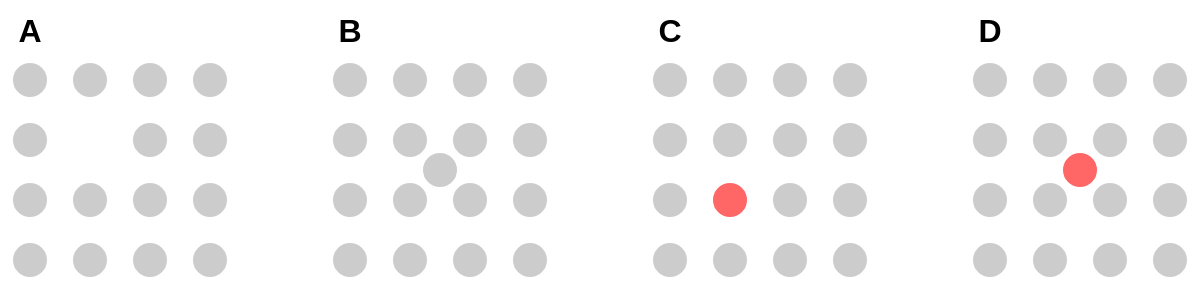 <mxfile version="24.8.4">
  <diagram name="Page-1" id="m1NpI7TjjSzxyWWmxVFN">
    <mxGraphModel dx="1562" dy="745" grid="1" gridSize="10" guides="1" tooltips="1" connect="1" arrows="1" fold="1" page="1" pageScale="1" pageWidth="850" pageHeight="1100" math="0" shadow="0">
      <root>
        <mxCell id="0" />
        <mxCell id="1" parent="0" />
        <mxCell id="rdQjn8Gyy4NNGXEL9tR6-1" value="" style="ellipse;whiteSpace=wrap;html=1;aspect=fixed;fillColor=#CCCCCC;strokeColor=#FFFFFF;strokeWidth=3;" vertex="1" parent="1">
          <mxGeometry x="20" y="240" width="20" height="20" as="geometry" />
        </mxCell>
        <mxCell id="rdQjn8Gyy4NNGXEL9tR6-2" value="" style="ellipse;whiteSpace=wrap;html=1;aspect=fixed;fillColor=#CCCCCC;strokeColor=#FFFFFF;strokeWidth=3;" vertex="1" parent="1">
          <mxGeometry x="50" y="240" width="20" height="20" as="geometry" />
        </mxCell>
        <mxCell id="rdQjn8Gyy4NNGXEL9tR6-6" value="" style="ellipse;whiteSpace=wrap;html=1;aspect=fixed;fillColor=#CCCCCC;strokeColor=#FFFFFF;strokeWidth=3;" vertex="1" parent="1">
          <mxGeometry x="80" y="240" width="20" height="20" as="geometry" />
        </mxCell>
        <mxCell id="rdQjn8Gyy4NNGXEL9tR6-7" value="" style="ellipse;whiteSpace=wrap;html=1;aspect=fixed;fillColor=#CCCCCC;strokeColor=#FFFFFF;strokeWidth=3;" vertex="1" parent="1">
          <mxGeometry x="110" y="240" width="20" height="20" as="geometry" />
        </mxCell>
        <mxCell id="rdQjn8Gyy4NNGXEL9tR6-8" value="" style="ellipse;whiteSpace=wrap;html=1;aspect=fixed;fillColor=#CCCCCC;strokeColor=#FFFFFF;strokeWidth=3;" vertex="1" parent="1">
          <mxGeometry x="20" y="270" width="20" height="20" as="geometry" />
        </mxCell>
        <mxCell id="rdQjn8Gyy4NNGXEL9tR6-10" value="" style="ellipse;whiteSpace=wrap;html=1;aspect=fixed;fillColor=#CCCCCC;strokeColor=#FFFFFF;strokeWidth=3;" vertex="1" parent="1">
          <mxGeometry x="80" y="270" width="20" height="20" as="geometry" />
        </mxCell>
        <mxCell id="rdQjn8Gyy4NNGXEL9tR6-11" value="" style="ellipse;whiteSpace=wrap;html=1;aspect=fixed;fillColor=#CCCCCC;strokeColor=#FFFFFF;strokeWidth=3;" vertex="1" parent="1">
          <mxGeometry x="110" y="270" width="20" height="20" as="geometry" />
        </mxCell>
        <mxCell id="rdQjn8Gyy4NNGXEL9tR6-12" value="" style="ellipse;whiteSpace=wrap;html=1;aspect=fixed;fillColor=#CCCCCC;strokeColor=#FFFFFF;strokeWidth=3;" vertex="1" parent="1">
          <mxGeometry x="20" y="300" width="20" height="20" as="geometry" />
        </mxCell>
        <mxCell id="rdQjn8Gyy4NNGXEL9tR6-13" value="" style="ellipse;whiteSpace=wrap;html=1;aspect=fixed;fillColor=#CCCCCC;strokeColor=#FFFFFF;strokeWidth=3;" vertex="1" parent="1">
          <mxGeometry x="50" y="300" width="20" height="20" as="geometry" />
        </mxCell>
        <mxCell id="rdQjn8Gyy4NNGXEL9tR6-14" value="" style="ellipse;whiteSpace=wrap;html=1;aspect=fixed;fillColor=#CCCCCC;strokeColor=#FFFFFF;strokeWidth=3;" vertex="1" parent="1">
          <mxGeometry x="80" y="300" width="20" height="20" as="geometry" />
        </mxCell>
        <mxCell id="rdQjn8Gyy4NNGXEL9tR6-15" value="" style="ellipse;whiteSpace=wrap;html=1;aspect=fixed;fillColor=#CCCCCC;strokeColor=#FFFFFF;strokeWidth=3;" vertex="1" parent="1">
          <mxGeometry x="110" y="300" width="20" height="20" as="geometry" />
        </mxCell>
        <mxCell id="rdQjn8Gyy4NNGXEL9tR6-16" value="" style="ellipse;whiteSpace=wrap;html=1;aspect=fixed;fillColor=#CCCCCC;strokeColor=#FFFFFF;strokeWidth=3;" vertex="1" parent="1">
          <mxGeometry x="20" y="330" width="20" height="20" as="geometry" />
        </mxCell>
        <mxCell id="rdQjn8Gyy4NNGXEL9tR6-17" value="" style="ellipse;whiteSpace=wrap;html=1;aspect=fixed;fillColor=#CCCCCC;strokeColor=#FFFFFF;strokeWidth=3;" vertex="1" parent="1">
          <mxGeometry x="50" y="330" width="20" height="20" as="geometry" />
        </mxCell>
        <mxCell id="rdQjn8Gyy4NNGXEL9tR6-18" value="" style="ellipse;whiteSpace=wrap;html=1;aspect=fixed;fillColor=#CCCCCC;strokeColor=#FFFFFF;strokeWidth=3;" vertex="1" parent="1">
          <mxGeometry x="80" y="330" width="20" height="20" as="geometry" />
        </mxCell>
        <mxCell id="rdQjn8Gyy4NNGXEL9tR6-19" value="" style="ellipse;whiteSpace=wrap;html=1;aspect=fixed;fillColor=#CCCCCC;strokeColor=#FFFFFF;strokeWidth=3;" vertex="1" parent="1">
          <mxGeometry x="110" y="330" width="20" height="20" as="geometry" />
        </mxCell>
        <mxCell id="rdQjn8Gyy4NNGXEL9tR6-20" value="" style="ellipse;whiteSpace=wrap;html=1;aspect=fixed;fillColor=#CCCCCC;strokeColor=#FFFFFF;strokeWidth=3;" vertex="1" parent="1">
          <mxGeometry x="180" y="240" width="20" height="20" as="geometry" />
        </mxCell>
        <mxCell id="rdQjn8Gyy4NNGXEL9tR6-21" value="" style="ellipse;whiteSpace=wrap;html=1;aspect=fixed;fillColor=#CCCCCC;strokeColor=#FFFFFF;strokeWidth=3;" vertex="1" parent="1">
          <mxGeometry x="210" y="240" width="20" height="20" as="geometry" />
        </mxCell>
        <mxCell id="rdQjn8Gyy4NNGXEL9tR6-22" value="" style="ellipse;whiteSpace=wrap;html=1;aspect=fixed;fillColor=#CCCCCC;strokeColor=#FFFFFF;strokeWidth=3;" vertex="1" parent="1">
          <mxGeometry x="240" y="240" width="20" height="20" as="geometry" />
        </mxCell>
        <mxCell id="rdQjn8Gyy4NNGXEL9tR6-23" value="" style="ellipse;whiteSpace=wrap;html=1;aspect=fixed;fillColor=#CCCCCC;strokeColor=#FFFFFF;strokeWidth=3;" vertex="1" parent="1">
          <mxGeometry x="270" y="240" width="20" height="20" as="geometry" />
        </mxCell>
        <mxCell id="rdQjn8Gyy4NNGXEL9tR6-24" value="" style="ellipse;whiteSpace=wrap;html=1;aspect=fixed;fillColor=#CCCCCC;strokeColor=#FFFFFF;strokeWidth=3;" vertex="1" parent="1">
          <mxGeometry x="180" y="270" width="20" height="20" as="geometry" />
        </mxCell>
        <mxCell id="rdQjn8Gyy4NNGXEL9tR6-25" value="" style="ellipse;whiteSpace=wrap;html=1;aspect=fixed;fillColor=#CCCCCC;strokeColor=#FFFFFF;strokeWidth=3;" vertex="1" parent="1">
          <mxGeometry x="210" y="270" width="20" height="20" as="geometry" />
        </mxCell>
        <mxCell id="rdQjn8Gyy4NNGXEL9tR6-26" value="" style="ellipse;whiteSpace=wrap;html=1;aspect=fixed;fillColor=#CCCCCC;strokeColor=#FFFFFF;strokeWidth=3;" vertex="1" parent="1">
          <mxGeometry x="240" y="270" width="20" height="20" as="geometry" />
        </mxCell>
        <mxCell id="rdQjn8Gyy4NNGXEL9tR6-27" value="" style="ellipse;whiteSpace=wrap;html=1;aspect=fixed;fillColor=#CCCCCC;strokeColor=#FFFFFF;strokeWidth=3;" vertex="1" parent="1">
          <mxGeometry x="270" y="270" width="20" height="20" as="geometry" />
        </mxCell>
        <mxCell id="rdQjn8Gyy4NNGXEL9tR6-28" value="" style="ellipse;whiteSpace=wrap;html=1;aspect=fixed;fillColor=#CCCCCC;strokeColor=#FFFFFF;strokeWidth=3;" vertex="1" parent="1">
          <mxGeometry x="180" y="300" width="20" height="20" as="geometry" />
        </mxCell>
        <mxCell id="rdQjn8Gyy4NNGXEL9tR6-29" value="" style="ellipse;whiteSpace=wrap;html=1;aspect=fixed;fillColor=#CCCCCC;strokeColor=#FFFFFF;strokeWidth=3;" vertex="1" parent="1">
          <mxGeometry x="210" y="300" width="20" height="20" as="geometry" />
        </mxCell>
        <mxCell id="rdQjn8Gyy4NNGXEL9tR6-30" value="" style="ellipse;whiteSpace=wrap;html=1;aspect=fixed;fillColor=#CCCCCC;strokeColor=#FFFFFF;strokeWidth=3;" vertex="1" parent="1">
          <mxGeometry x="240" y="300" width="20" height="20" as="geometry" />
        </mxCell>
        <mxCell id="rdQjn8Gyy4NNGXEL9tR6-31" value="" style="ellipse;whiteSpace=wrap;html=1;aspect=fixed;fillColor=#CCCCCC;strokeColor=#FFFFFF;strokeWidth=3;" vertex="1" parent="1">
          <mxGeometry x="270" y="300" width="20" height="20" as="geometry" />
        </mxCell>
        <mxCell id="rdQjn8Gyy4NNGXEL9tR6-32" value="" style="ellipse;whiteSpace=wrap;html=1;aspect=fixed;fillColor=#CCCCCC;strokeColor=#FFFFFF;strokeWidth=3;" vertex="1" parent="1">
          <mxGeometry x="180" y="330" width="20" height="20" as="geometry" />
        </mxCell>
        <mxCell id="rdQjn8Gyy4NNGXEL9tR6-33" value="" style="ellipse;whiteSpace=wrap;html=1;aspect=fixed;fillColor=#CCCCCC;strokeColor=#FFFFFF;strokeWidth=3;" vertex="1" parent="1">
          <mxGeometry x="210" y="330" width="20" height="20" as="geometry" />
        </mxCell>
        <mxCell id="rdQjn8Gyy4NNGXEL9tR6-34" value="" style="ellipse;whiteSpace=wrap;html=1;aspect=fixed;fillColor=#CCCCCC;strokeColor=#FFFFFF;strokeWidth=3;" vertex="1" parent="1">
          <mxGeometry x="240" y="330" width="20" height="20" as="geometry" />
        </mxCell>
        <mxCell id="rdQjn8Gyy4NNGXEL9tR6-35" value="" style="ellipse;whiteSpace=wrap;html=1;aspect=fixed;fillColor=#CCCCCC;strokeColor=#FFFFFF;strokeWidth=3;" vertex="1" parent="1">
          <mxGeometry x="270" y="330" width="20" height="20" as="geometry" />
        </mxCell>
        <mxCell id="rdQjn8Gyy4NNGXEL9tR6-36" value="" style="ellipse;whiteSpace=wrap;html=1;aspect=fixed;fillColor=#CCCCCC;strokeColor=#FFFFFF;strokeWidth=3;" vertex="1" parent="1">
          <mxGeometry x="340" y="240" width="20" height="20" as="geometry" />
        </mxCell>
        <mxCell id="rdQjn8Gyy4NNGXEL9tR6-37" value="" style="ellipse;whiteSpace=wrap;html=1;aspect=fixed;fillColor=#CCCCCC;strokeColor=#FFFFFF;strokeWidth=3;" vertex="1" parent="1">
          <mxGeometry x="370" y="240" width="20" height="20" as="geometry" />
        </mxCell>
        <mxCell id="rdQjn8Gyy4NNGXEL9tR6-38" value="" style="ellipse;whiteSpace=wrap;html=1;aspect=fixed;fillColor=#CCCCCC;strokeColor=#FFFFFF;strokeWidth=3;" vertex="1" parent="1">
          <mxGeometry x="400" y="240" width="20" height="20" as="geometry" />
        </mxCell>
        <mxCell id="rdQjn8Gyy4NNGXEL9tR6-39" value="" style="ellipse;whiteSpace=wrap;html=1;aspect=fixed;fillColor=#CCCCCC;strokeColor=#FFFFFF;strokeWidth=3;" vertex="1" parent="1">
          <mxGeometry x="430" y="240" width="20" height="20" as="geometry" />
        </mxCell>
        <mxCell id="rdQjn8Gyy4NNGXEL9tR6-40" value="" style="ellipse;whiteSpace=wrap;html=1;aspect=fixed;fillColor=#CCCCCC;strokeColor=#FFFFFF;strokeWidth=3;" vertex="1" parent="1">
          <mxGeometry x="340" y="270" width="20" height="20" as="geometry" />
        </mxCell>
        <mxCell id="rdQjn8Gyy4NNGXEL9tR6-41" value="" style="ellipse;whiteSpace=wrap;html=1;aspect=fixed;fillColor=#CCCCCC;strokeColor=#FFFFFF;strokeWidth=3;" vertex="1" parent="1">
          <mxGeometry x="370" y="270" width="20" height="20" as="geometry" />
        </mxCell>
        <mxCell id="rdQjn8Gyy4NNGXEL9tR6-42" value="" style="ellipse;whiteSpace=wrap;html=1;aspect=fixed;fillColor=#CCCCCC;strokeColor=#FFFFFF;strokeWidth=3;" vertex="1" parent="1">
          <mxGeometry x="400" y="270" width="20" height="20" as="geometry" />
        </mxCell>
        <mxCell id="rdQjn8Gyy4NNGXEL9tR6-43" value="" style="ellipse;whiteSpace=wrap;html=1;aspect=fixed;fillColor=#CCCCCC;strokeColor=#FFFFFF;strokeWidth=3;" vertex="1" parent="1">
          <mxGeometry x="430" y="270" width="20" height="20" as="geometry" />
        </mxCell>
        <mxCell id="rdQjn8Gyy4NNGXEL9tR6-44" value="" style="ellipse;whiteSpace=wrap;html=1;aspect=fixed;fillColor=#CCCCCC;strokeColor=#FFFFFF;strokeWidth=3;" vertex="1" parent="1">
          <mxGeometry x="340" y="300" width="20" height="20" as="geometry" />
        </mxCell>
        <mxCell id="rdQjn8Gyy4NNGXEL9tR6-45" value="" style="ellipse;whiteSpace=wrap;html=1;aspect=fixed;fillColor=#FF6666;strokeColor=#FFFFFF;strokeWidth=3;" vertex="1" parent="1">
          <mxGeometry x="370" y="300" width="20" height="20" as="geometry" />
        </mxCell>
        <mxCell id="rdQjn8Gyy4NNGXEL9tR6-46" value="" style="ellipse;whiteSpace=wrap;html=1;aspect=fixed;fillColor=#CCCCCC;strokeColor=#FFFFFF;strokeWidth=3;" vertex="1" parent="1">
          <mxGeometry x="400" y="300" width="20" height="20" as="geometry" />
        </mxCell>
        <mxCell id="rdQjn8Gyy4NNGXEL9tR6-47" value="" style="ellipse;whiteSpace=wrap;html=1;aspect=fixed;fillColor=#CCCCCC;strokeColor=#FFFFFF;strokeWidth=3;" vertex="1" parent="1">
          <mxGeometry x="430" y="300" width="20" height="20" as="geometry" />
        </mxCell>
        <mxCell id="rdQjn8Gyy4NNGXEL9tR6-48" value="" style="ellipse;whiteSpace=wrap;html=1;aspect=fixed;fillColor=#CCCCCC;strokeColor=#FFFFFF;strokeWidth=3;" vertex="1" parent="1">
          <mxGeometry x="340" y="330" width="20" height="20" as="geometry" />
        </mxCell>
        <mxCell id="rdQjn8Gyy4NNGXEL9tR6-49" value="" style="ellipse;whiteSpace=wrap;html=1;aspect=fixed;fillColor=#CCCCCC;strokeColor=#FFFFFF;strokeWidth=3;" vertex="1" parent="1">
          <mxGeometry x="370" y="330" width="20" height="20" as="geometry" />
        </mxCell>
        <mxCell id="rdQjn8Gyy4NNGXEL9tR6-50" value="" style="ellipse;whiteSpace=wrap;html=1;aspect=fixed;fillColor=#CCCCCC;strokeColor=#FFFFFF;strokeWidth=3;" vertex="1" parent="1">
          <mxGeometry x="400" y="330" width="20" height="20" as="geometry" />
        </mxCell>
        <mxCell id="rdQjn8Gyy4NNGXEL9tR6-51" value="" style="ellipse;whiteSpace=wrap;html=1;aspect=fixed;fillColor=#CCCCCC;strokeColor=#FFFFFF;strokeWidth=3;" vertex="1" parent="1">
          <mxGeometry x="430" y="330" width="20" height="20" as="geometry" />
        </mxCell>
        <mxCell id="rdQjn8Gyy4NNGXEL9tR6-52" value="" style="ellipse;whiteSpace=wrap;html=1;aspect=fixed;fillColor=#CCCCCC;strokeColor=#FFFFFF;strokeWidth=3;" vertex="1" parent="1">
          <mxGeometry x="500" y="240" width="20" height="20" as="geometry" />
        </mxCell>
        <mxCell id="rdQjn8Gyy4NNGXEL9tR6-53" value="" style="ellipse;whiteSpace=wrap;html=1;aspect=fixed;fillColor=#CCCCCC;strokeColor=#FFFFFF;strokeWidth=3;" vertex="1" parent="1">
          <mxGeometry x="530" y="240" width="20" height="20" as="geometry" />
        </mxCell>
        <mxCell id="rdQjn8Gyy4NNGXEL9tR6-54" value="" style="ellipse;whiteSpace=wrap;html=1;aspect=fixed;fillColor=#CCCCCC;strokeColor=#FFFFFF;strokeWidth=3;" vertex="1" parent="1">
          <mxGeometry x="560" y="240" width="20" height="20" as="geometry" />
        </mxCell>
        <mxCell id="rdQjn8Gyy4NNGXEL9tR6-55" value="" style="ellipse;whiteSpace=wrap;html=1;aspect=fixed;fillColor=#CCCCCC;strokeColor=#FFFFFF;strokeWidth=3;" vertex="1" parent="1">
          <mxGeometry x="590" y="240" width="20" height="20" as="geometry" />
        </mxCell>
        <mxCell id="rdQjn8Gyy4NNGXEL9tR6-56" value="" style="ellipse;whiteSpace=wrap;html=1;aspect=fixed;fillColor=#CCCCCC;strokeColor=#FFFFFF;strokeWidth=3;" vertex="1" parent="1">
          <mxGeometry x="500" y="270" width="20" height="20" as="geometry" />
        </mxCell>
        <mxCell id="rdQjn8Gyy4NNGXEL9tR6-57" value="" style="ellipse;whiteSpace=wrap;html=1;aspect=fixed;fillColor=#CCCCCC;strokeColor=#FFFFFF;strokeWidth=3;" vertex="1" parent="1">
          <mxGeometry x="530" y="270" width="20" height="20" as="geometry" />
        </mxCell>
        <mxCell id="rdQjn8Gyy4NNGXEL9tR6-58" value="" style="ellipse;whiteSpace=wrap;html=1;aspect=fixed;fillColor=#CCCCCC;strokeColor=#FFFFFF;strokeWidth=3;" vertex="1" parent="1">
          <mxGeometry x="560" y="270" width="20" height="20" as="geometry" />
        </mxCell>
        <mxCell id="rdQjn8Gyy4NNGXEL9tR6-59" value="" style="ellipse;whiteSpace=wrap;html=1;aspect=fixed;fillColor=#CCCCCC;strokeColor=#FFFFFF;strokeWidth=3;" vertex="1" parent="1">
          <mxGeometry x="590" y="270" width="20" height="20" as="geometry" />
        </mxCell>
        <mxCell id="rdQjn8Gyy4NNGXEL9tR6-60" value="" style="ellipse;whiteSpace=wrap;html=1;aspect=fixed;fillColor=#CCCCCC;strokeColor=#FFFFFF;strokeWidth=3;" vertex="1" parent="1">
          <mxGeometry x="500" y="300" width="20" height="20" as="geometry" />
        </mxCell>
        <mxCell id="rdQjn8Gyy4NNGXEL9tR6-61" value="" style="ellipse;whiteSpace=wrap;html=1;aspect=fixed;fillColor=#CCCCCC;strokeColor=#FFFFFF;strokeWidth=3;" vertex="1" parent="1">
          <mxGeometry x="530" y="300" width="20" height="20" as="geometry" />
        </mxCell>
        <mxCell id="rdQjn8Gyy4NNGXEL9tR6-62" value="" style="ellipse;whiteSpace=wrap;html=1;aspect=fixed;fillColor=#CCCCCC;strokeColor=#FFFFFF;strokeWidth=3;" vertex="1" parent="1">
          <mxGeometry x="560" y="300" width="20" height="20" as="geometry" />
        </mxCell>
        <mxCell id="rdQjn8Gyy4NNGXEL9tR6-63" value="" style="ellipse;whiteSpace=wrap;html=1;aspect=fixed;fillColor=#CCCCCC;strokeColor=#FFFFFF;strokeWidth=3;" vertex="1" parent="1">
          <mxGeometry x="590" y="300" width="20" height="20" as="geometry" />
        </mxCell>
        <mxCell id="rdQjn8Gyy4NNGXEL9tR6-64" value="" style="ellipse;whiteSpace=wrap;html=1;aspect=fixed;fillColor=#CCCCCC;strokeColor=#FFFFFF;strokeWidth=3;" vertex="1" parent="1">
          <mxGeometry x="500" y="330" width="20" height="20" as="geometry" />
        </mxCell>
        <mxCell id="rdQjn8Gyy4NNGXEL9tR6-65" value="" style="ellipse;whiteSpace=wrap;html=1;aspect=fixed;fillColor=#CCCCCC;strokeColor=#FFFFFF;strokeWidth=3;" vertex="1" parent="1">
          <mxGeometry x="530" y="330" width="20" height="20" as="geometry" />
        </mxCell>
        <mxCell id="rdQjn8Gyy4NNGXEL9tR6-66" value="" style="ellipse;whiteSpace=wrap;html=1;aspect=fixed;fillColor=#CCCCCC;strokeColor=#FFFFFF;strokeWidth=3;" vertex="1" parent="1">
          <mxGeometry x="560" y="330" width="20" height="20" as="geometry" />
        </mxCell>
        <mxCell id="rdQjn8Gyy4NNGXEL9tR6-67" value="" style="ellipse;whiteSpace=wrap;html=1;aspect=fixed;fillColor=#CCCCCC;strokeColor=#FFFFFF;strokeWidth=3;" vertex="1" parent="1">
          <mxGeometry x="590" y="330" width="20" height="20" as="geometry" />
        </mxCell>
        <mxCell id="rdQjn8Gyy4NNGXEL9tR6-68" value="" style="ellipse;whiteSpace=wrap;html=1;aspect=fixed;fillColor=#CCCCCC;strokeColor=#FFFFFF;strokeWidth=3;" vertex="1" parent="1">
          <mxGeometry x="225" y="285" width="20" height="20" as="geometry" />
        </mxCell>
        <mxCell id="rdQjn8Gyy4NNGXEL9tR6-69" value="" style="ellipse;whiteSpace=wrap;html=1;aspect=fixed;fillColor=#FF6666;strokeColor=#FFFFFF;strokeWidth=3;" vertex="1" parent="1">
          <mxGeometry x="545" y="285" width="20" height="20" as="geometry" />
        </mxCell>
        <mxCell id="rdQjn8Gyy4NNGXEL9tR6-70" value="&lt;font style=&quot;font-size: 16px;&quot;&gt;&lt;b&gt;A&lt;/b&gt;&lt;/font&gt;" style="text;html=1;align=center;verticalAlign=middle;whiteSpace=wrap;rounded=0;" vertex="1" parent="1">
          <mxGeometry x="15" y="210" width="30" height="30" as="geometry" />
        </mxCell>
        <mxCell id="rdQjn8Gyy4NNGXEL9tR6-71" value="&lt;font style=&quot;font-size: 16px;&quot;&gt;&lt;b&gt;B&lt;/b&gt;&lt;/font&gt;" style="text;html=1;align=center;verticalAlign=middle;whiteSpace=wrap;rounded=0;" vertex="1" parent="1">
          <mxGeometry x="175" y="210" width="30" height="30" as="geometry" />
        </mxCell>
        <mxCell id="rdQjn8Gyy4NNGXEL9tR6-72" value="&lt;font style=&quot;font-size: 16px;&quot;&gt;&lt;b&gt;C&lt;/b&gt;&lt;/font&gt;" style="text;html=1;align=center;verticalAlign=middle;whiteSpace=wrap;rounded=0;" vertex="1" parent="1">
          <mxGeometry x="335" y="210" width="30" height="30" as="geometry" />
        </mxCell>
        <mxCell id="rdQjn8Gyy4NNGXEL9tR6-73" value="&lt;font style=&quot;font-size: 16px;&quot;&gt;&lt;b&gt;D&lt;/b&gt;&lt;/font&gt;" style="text;html=1;align=center;verticalAlign=middle;whiteSpace=wrap;rounded=0;" vertex="1" parent="1">
          <mxGeometry x="495" y="210" width="30" height="30" as="geometry" />
        </mxCell>
      </root>
    </mxGraphModel>
  </diagram>
</mxfile>

